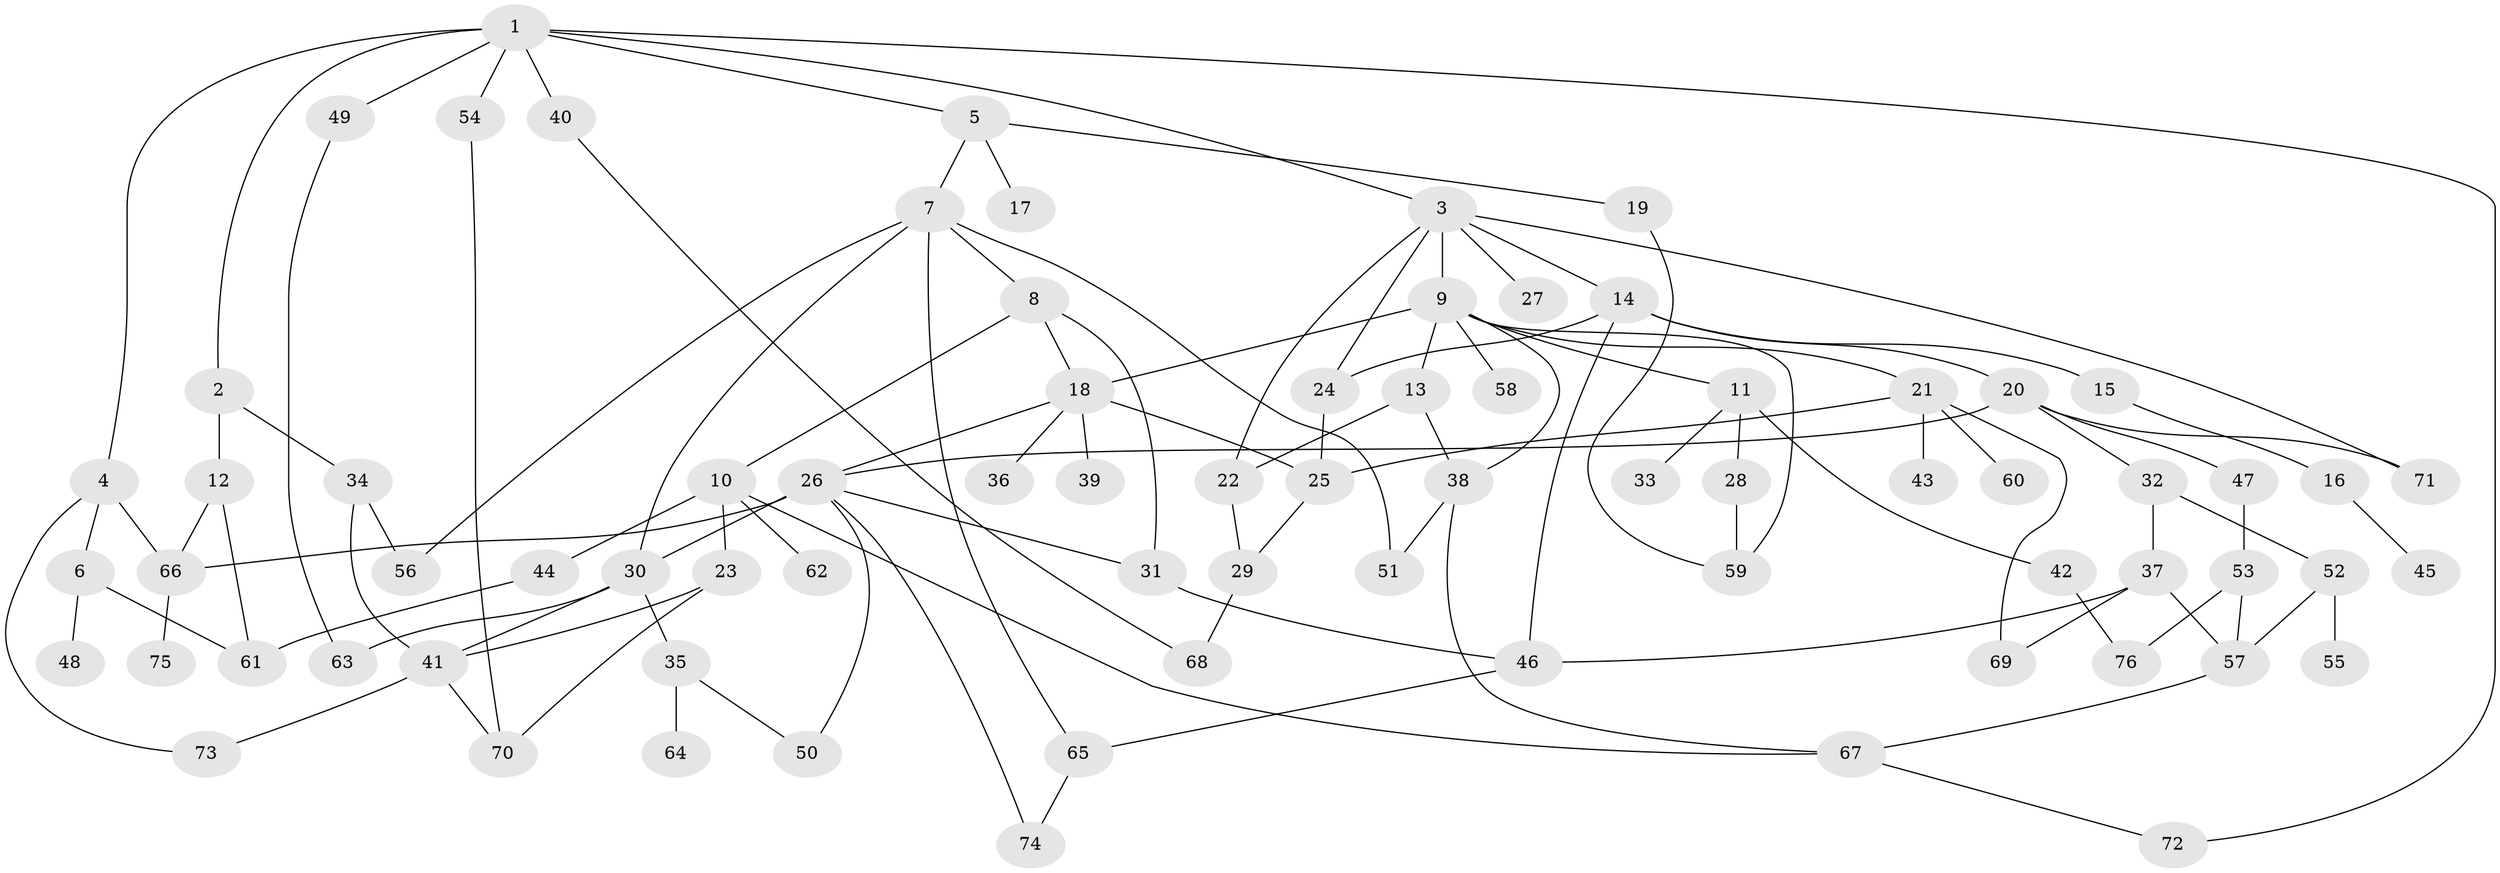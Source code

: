 // coarse degree distribution, {8: 0.043478260869565216, 4: 0.10869565217391304, 7: 0.06521739130434782, 3: 0.15217391304347827, 6: 0.08695652173913043, 5: 0.10869565217391304, 2: 0.1956521739130435, 1: 0.2391304347826087}
// Generated by graph-tools (version 1.1) at 2025/48/03/04/25 22:48:52]
// undirected, 76 vertices, 113 edges
graph export_dot {
  node [color=gray90,style=filled];
  1;
  2;
  3;
  4;
  5;
  6;
  7;
  8;
  9;
  10;
  11;
  12;
  13;
  14;
  15;
  16;
  17;
  18;
  19;
  20;
  21;
  22;
  23;
  24;
  25;
  26;
  27;
  28;
  29;
  30;
  31;
  32;
  33;
  34;
  35;
  36;
  37;
  38;
  39;
  40;
  41;
  42;
  43;
  44;
  45;
  46;
  47;
  48;
  49;
  50;
  51;
  52;
  53;
  54;
  55;
  56;
  57;
  58;
  59;
  60;
  61;
  62;
  63;
  64;
  65;
  66;
  67;
  68;
  69;
  70;
  71;
  72;
  73;
  74;
  75;
  76;
  1 -- 2;
  1 -- 3;
  1 -- 4;
  1 -- 5;
  1 -- 40;
  1 -- 49;
  1 -- 54;
  1 -- 72;
  2 -- 12;
  2 -- 34;
  3 -- 9;
  3 -- 14;
  3 -- 24;
  3 -- 27;
  3 -- 71;
  3 -- 22;
  4 -- 6;
  4 -- 73;
  4 -- 66;
  5 -- 7;
  5 -- 17;
  5 -- 19;
  6 -- 48;
  6 -- 61;
  7 -- 8;
  7 -- 51;
  7 -- 65;
  7 -- 56;
  7 -- 30;
  8 -- 10;
  8 -- 18;
  8 -- 31;
  9 -- 11;
  9 -- 13;
  9 -- 21;
  9 -- 58;
  9 -- 38;
  9 -- 18;
  9 -- 59;
  10 -- 23;
  10 -- 44;
  10 -- 62;
  10 -- 67;
  11 -- 28;
  11 -- 33;
  11 -- 42;
  12 -- 61;
  12 -- 66;
  13 -- 22;
  13 -- 38;
  14 -- 15;
  14 -- 20;
  14 -- 46;
  14 -- 24;
  15 -- 16;
  16 -- 45;
  18 -- 26;
  18 -- 36;
  18 -- 39;
  18 -- 25;
  19 -- 59;
  20 -- 32;
  20 -- 47;
  20 -- 71;
  20 -- 26;
  21 -- 25;
  21 -- 43;
  21 -- 60;
  21 -- 69;
  22 -- 29;
  23 -- 41;
  23 -- 70;
  24 -- 25;
  25 -- 29;
  26 -- 30;
  26 -- 31;
  26 -- 66;
  26 -- 74;
  26 -- 50;
  28 -- 59;
  29 -- 68;
  30 -- 35;
  30 -- 41;
  30 -- 63;
  31 -- 46;
  32 -- 37;
  32 -- 52;
  34 -- 56;
  34 -- 41;
  35 -- 50;
  35 -- 64;
  37 -- 57;
  37 -- 69;
  37 -- 46;
  38 -- 51;
  38 -- 67;
  40 -- 68;
  41 -- 73;
  41 -- 70;
  42 -- 76;
  44 -- 61;
  46 -- 65;
  47 -- 53;
  49 -- 63;
  52 -- 55;
  52 -- 57;
  53 -- 76;
  53 -- 57;
  54 -- 70;
  57 -- 67;
  65 -- 74;
  66 -- 75;
  67 -- 72;
}
